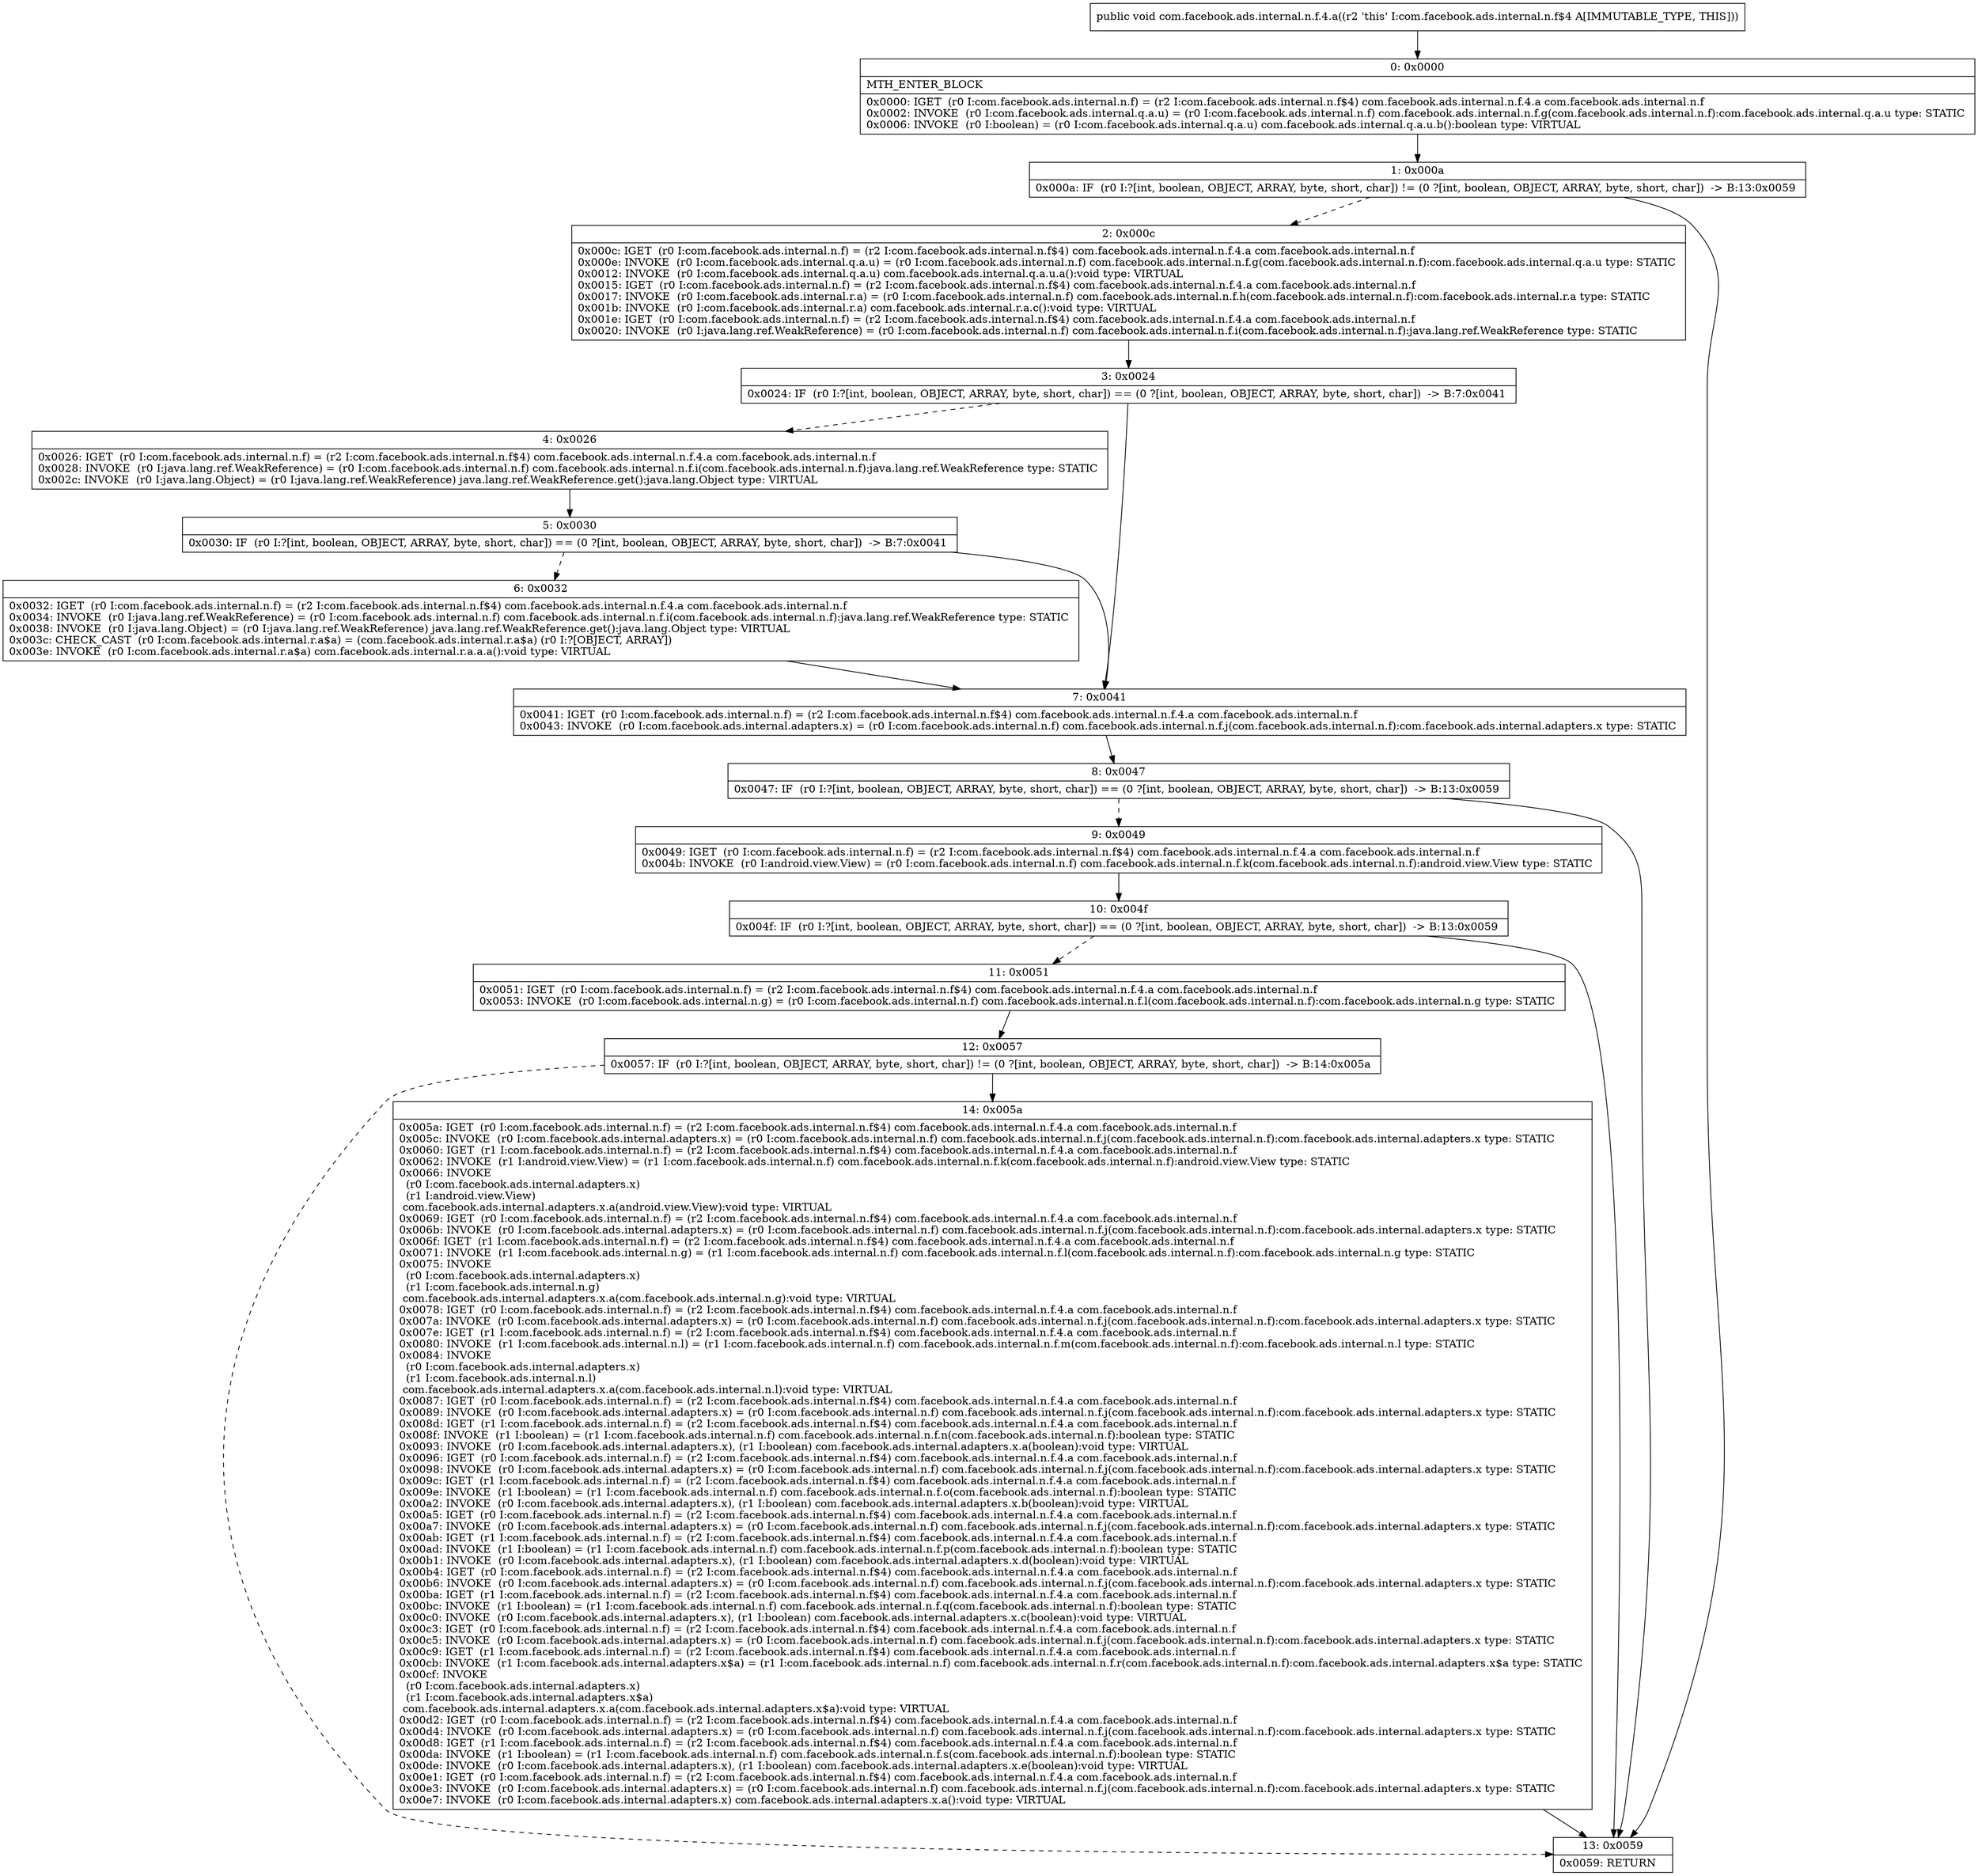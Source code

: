 digraph "CFG forcom.facebook.ads.internal.n.f.4.a()V" {
Node_0 [shape=record,label="{0\:\ 0x0000|MTH_ENTER_BLOCK\l|0x0000: IGET  (r0 I:com.facebook.ads.internal.n.f) = (r2 I:com.facebook.ads.internal.n.f$4) com.facebook.ads.internal.n.f.4.a com.facebook.ads.internal.n.f \l0x0002: INVOKE  (r0 I:com.facebook.ads.internal.q.a.u) = (r0 I:com.facebook.ads.internal.n.f) com.facebook.ads.internal.n.f.g(com.facebook.ads.internal.n.f):com.facebook.ads.internal.q.a.u type: STATIC \l0x0006: INVOKE  (r0 I:boolean) = (r0 I:com.facebook.ads.internal.q.a.u) com.facebook.ads.internal.q.a.u.b():boolean type: VIRTUAL \l}"];
Node_1 [shape=record,label="{1\:\ 0x000a|0x000a: IF  (r0 I:?[int, boolean, OBJECT, ARRAY, byte, short, char]) != (0 ?[int, boolean, OBJECT, ARRAY, byte, short, char])  \-\> B:13:0x0059 \l}"];
Node_2 [shape=record,label="{2\:\ 0x000c|0x000c: IGET  (r0 I:com.facebook.ads.internal.n.f) = (r2 I:com.facebook.ads.internal.n.f$4) com.facebook.ads.internal.n.f.4.a com.facebook.ads.internal.n.f \l0x000e: INVOKE  (r0 I:com.facebook.ads.internal.q.a.u) = (r0 I:com.facebook.ads.internal.n.f) com.facebook.ads.internal.n.f.g(com.facebook.ads.internal.n.f):com.facebook.ads.internal.q.a.u type: STATIC \l0x0012: INVOKE  (r0 I:com.facebook.ads.internal.q.a.u) com.facebook.ads.internal.q.a.u.a():void type: VIRTUAL \l0x0015: IGET  (r0 I:com.facebook.ads.internal.n.f) = (r2 I:com.facebook.ads.internal.n.f$4) com.facebook.ads.internal.n.f.4.a com.facebook.ads.internal.n.f \l0x0017: INVOKE  (r0 I:com.facebook.ads.internal.r.a) = (r0 I:com.facebook.ads.internal.n.f) com.facebook.ads.internal.n.f.h(com.facebook.ads.internal.n.f):com.facebook.ads.internal.r.a type: STATIC \l0x001b: INVOKE  (r0 I:com.facebook.ads.internal.r.a) com.facebook.ads.internal.r.a.c():void type: VIRTUAL \l0x001e: IGET  (r0 I:com.facebook.ads.internal.n.f) = (r2 I:com.facebook.ads.internal.n.f$4) com.facebook.ads.internal.n.f.4.a com.facebook.ads.internal.n.f \l0x0020: INVOKE  (r0 I:java.lang.ref.WeakReference) = (r0 I:com.facebook.ads.internal.n.f) com.facebook.ads.internal.n.f.i(com.facebook.ads.internal.n.f):java.lang.ref.WeakReference type: STATIC \l}"];
Node_3 [shape=record,label="{3\:\ 0x0024|0x0024: IF  (r0 I:?[int, boolean, OBJECT, ARRAY, byte, short, char]) == (0 ?[int, boolean, OBJECT, ARRAY, byte, short, char])  \-\> B:7:0x0041 \l}"];
Node_4 [shape=record,label="{4\:\ 0x0026|0x0026: IGET  (r0 I:com.facebook.ads.internal.n.f) = (r2 I:com.facebook.ads.internal.n.f$4) com.facebook.ads.internal.n.f.4.a com.facebook.ads.internal.n.f \l0x0028: INVOKE  (r0 I:java.lang.ref.WeakReference) = (r0 I:com.facebook.ads.internal.n.f) com.facebook.ads.internal.n.f.i(com.facebook.ads.internal.n.f):java.lang.ref.WeakReference type: STATIC \l0x002c: INVOKE  (r0 I:java.lang.Object) = (r0 I:java.lang.ref.WeakReference) java.lang.ref.WeakReference.get():java.lang.Object type: VIRTUAL \l}"];
Node_5 [shape=record,label="{5\:\ 0x0030|0x0030: IF  (r0 I:?[int, boolean, OBJECT, ARRAY, byte, short, char]) == (0 ?[int, boolean, OBJECT, ARRAY, byte, short, char])  \-\> B:7:0x0041 \l}"];
Node_6 [shape=record,label="{6\:\ 0x0032|0x0032: IGET  (r0 I:com.facebook.ads.internal.n.f) = (r2 I:com.facebook.ads.internal.n.f$4) com.facebook.ads.internal.n.f.4.a com.facebook.ads.internal.n.f \l0x0034: INVOKE  (r0 I:java.lang.ref.WeakReference) = (r0 I:com.facebook.ads.internal.n.f) com.facebook.ads.internal.n.f.i(com.facebook.ads.internal.n.f):java.lang.ref.WeakReference type: STATIC \l0x0038: INVOKE  (r0 I:java.lang.Object) = (r0 I:java.lang.ref.WeakReference) java.lang.ref.WeakReference.get():java.lang.Object type: VIRTUAL \l0x003c: CHECK_CAST  (r0 I:com.facebook.ads.internal.r.a$a) = (com.facebook.ads.internal.r.a$a) (r0 I:?[OBJECT, ARRAY]) \l0x003e: INVOKE  (r0 I:com.facebook.ads.internal.r.a$a) com.facebook.ads.internal.r.a.a.a():void type: VIRTUAL \l}"];
Node_7 [shape=record,label="{7\:\ 0x0041|0x0041: IGET  (r0 I:com.facebook.ads.internal.n.f) = (r2 I:com.facebook.ads.internal.n.f$4) com.facebook.ads.internal.n.f.4.a com.facebook.ads.internal.n.f \l0x0043: INVOKE  (r0 I:com.facebook.ads.internal.adapters.x) = (r0 I:com.facebook.ads.internal.n.f) com.facebook.ads.internal.n.f.j(com.facebook.ads.internal.n.f):com.facebook.ads.internal.adapters.x type: STATIC \l}"];
Node_8 [shape=record,label="{8\:\ 0x0047|0x0047: IF  (r0 I:?[int, boolean, OBJECT, ARRAY, byte, short, char]) == (0 ?[int, boolean, OBJECT, ARRAY, byte, short, char])  \-\> B:13:0x0059 \l}"];
Node_9 [shape=record,label="{9\:\ 0x0049|0x0049: IGET  (r0 I:com.facebook.ads.internal.n.f) = (r2 I:com.facebook.ads.internal.n.f$4) com.facebook.ads.internal.n.f.4.a com.facebook.ads.internal.n.f \l0x004b: INVOKE  (r0 I:android.view.View) = (r0 I:com.facebook.ads.internal.n.f) com.facebook.ads.internal.n.f.k(com.facebook.ads.internal.n.f):android.view.View type: STATIC \l}"];
Node_10 [shape=record,label="{10\:\ 0x004f|0x004f: IF  (r0 I:?[int, boolean, OBJECT, ARRAY, byte, short, char]) == (0 ?[int, boolean, OBJECT, ARRAY, byte, short, char])  \-\> B:13:0x0059 \l}"];
Node_11 [shape=record,label="{11\:\ 0x0051|0x0051: IGET  (r0 I:com.facebook.ads.internal.n.f) = (r2 I:com.facebook.ads.internal.n.f$4) com.facebook.ads.internal.n.f.4.a com.facebook.ads.internal.n.f \l0x0053: INVOKE  (r0 I:com.facebook.ads.internal.n.g) = (r0 I:com.facebook.ads.internal.n.f) com.facebook.ads.internal.n.f.l(com.facebook.ads.internal.n.f):com.facebook.ads.internal.n.g type: STATIC \l}"];
Node_12 [shape=record,label="{12\:\ 0x0057|0x0057: IF  (r0 I:?[int, boolean, OBJECT, ARRAY, byte, short, char]) != (0 ?[int, boolean, OBJECT, ARRAY, byte, short, char])  \-\> B:14:0x005a \l}"];
Node_13 [shape=record,label="{13\:\ 0x0059|0x0059: RETURN   \l}"];
Node_14 [shape=record,label="{14\:\ 0x005a|0x005a: IGET  (r0 I:com.facebook.ads.internal.n.f) = (r2 I:com.facebook.ads.internal.n.f$4) com.facebook.ads.internal.n.f.4.a com.facebook.ads.internal.n.f \l0x005c: INVOKE  (r0 I:com.facebook.ads.internal.adapters.x) = (r0 I:com.facebook.ads.internal.n.f) com.facebook.ads.internal.n.f.j(com.facebook.ads.internal.n.f):com.facebook.ads.internal.adapters.x type: STATIC \l0x0060: IGET  (r1 I:com.facebook.ads.internal.n.f) = (r2 I:com.facebook.ads.internal.n.f$4) com.facebook.ads.internal.n.f.4.a com.facebook.ads.internal.n.f \l0x0062: INVOKE  (r1 I:android.view.View) = (r1 I:com.facebook.ads.internal.n.f) com.facebook.ads.internal.n.f.k(com.facebook.ads.internal.n.f):android.view.View type: STATIC \l0x0066: INVOKE  \l  (r0 I:com.facebook.ads.internal.adapters.x)\l  (r1 I:android.view.View)\l com.facebook.ads.internal.adapters.x.a(android.view.View):void type: VIRTUAL \l0x0069: IGET  (r0 I:com.facebook.ads.internal.n.f) = (r2 I:com.facebook.ads.internal.n.f$4) com.facebook.ads.internal.n.f.4.a com.facebook.ads.internal.n.f \l0x006b: INVOKE  (r0 I:com.facebook.ads.internal.adapters.x) = (r0 I:com.facebook.ads.internal.n.f) com.facebook.ads.internal.n.f.j(com.facebook.ads.internal.n.f):com.facebook.ads.internal.adapters.x type: STATIC \l0x006f: IGET  (r1 I:com.facebook.ads.internal.n.f) = (r2 I:com.facebook.ads.internal.n.f$4) com.facebook.ads.internal.n.f.4.a com.facebook.ads.internal.n.f \l0x0071: INVOKE  (r1 I:com.facebook.ads.internal.n.g) = (r1 I:com.facebook.ads.internal.n.f) com.facebook.ads.internal.n.f.l(com.facebook.ads.internal.n.f):com.facebook.ads.internal.n.g type: STATIC \l0x0075: INVOKE  \l  (r0 I:com.facebook.ads.internal.adapters.x)\l  (r1 I:com.facebook.ads.internal.n.g)\l com.facebook.ads.internal.adapters.x.a(com.facebook.ads.internal.n.g):void type: VIRTUAL \l0x0078: IGET  (r0 I:com.facebook.ads.internal.n.f) = (r2 I:com.facebook.ads.internal.n.f$4) com.facebook.ads.internal.n.f.4.a com.facebook.ads.internal.n.f \l0x007a: INVOKE  (r0 I:com.facebook.ads.internal.adapters.x) = (r0 I:com.facebook.ads.internal.n.f) com.facebook.ads.internal.n.f.j(com.facebook.ads.internal.n.f):com.facebook.ads.internal.adapters.x type: STATIC \l0x007e: IGET  (r1 I:com.facebook.ads.internal.n.f) = (r2 I:com.facebook.ads.internal.n.f$4) com.facebook.ads.internal.n.f.4.a com.facebook.ads.internal.n.f \l0x0080: INVOKE  (r1 I:com.facebook.ads.internal.n.l) = (r1 I:com.facebook.ads.internal.n.f) com.facebook.ads.internal.n.f.m(com.facebook.ads.internal.n.f):com.facebook.ads.internal.n.l type: STATIC \l0x0084: INVOKE  \l  (r0 I:com.facebook.ads.internal.adapters.x)\l  (r1 I:com.facebook.ads.internal.n.l)\l com.facebook.ads.internal.adapters.x.a(com.facebook.ads.internal.n.l):void type: VIRTUAL \l0x0087: IGET  (r0 I:com.facebook.ads.internal.n.f) = (r2 I:com.facebook.ads.internal.n.f$4) com.facebook.ads.internal.n.f.4.a com.facebook.ads.internal.n.f \l0x0089: INVOKE  (r0 I:com.facebook.ads.internal.adapters.x) = (r0 I:com.facebook.ads.internal.n.f) com.facebook.ads.internal.n.f.j(com.facebook.ads.internal.n.f):com.facebook.ads.internal.adapters.x type: STATIC \l0x008d: IGET  (r1 I:com.facebook.ads.internal.n.f) = (r2 I:com.facebook.ads.internal.n.f$4) com.facebook.ads.internal.n.f.4.a com.facebook.ads.internal.n.f \l0x008f: INVOKE  (r1 I:boolean) = (r1 I:com.facebook.ads.internal.n.f) com.facebook.ads.internal.n.f.n(com.facebook.ads.internal.n.f):boolean type: STATIC \l0x0093: INVOKE  (r0 I:com.facebook.ads.internal.adapters.x), (r1 I:boolean) com.facebook.ads.internal.adapters.x.a(boolean):void type: VIRTUAL \l0x0096: IGET  (r0 I:com.facebook.ads.internal.n.f) = (r2 I:com.facebook.ads.internal.n.f$4) com.facebook.ads.internal.n.f.4.a com.facebook.ads.internal.n.f \l0x0098: INVOKE  (r0 I:com.facebook.ads.internal.adapters.x) = (r0 I:com.facebook.ads.internal.n.f) com.facebook.ads.internal.n.f.j(com.facebook.ads.internal.n.f):com.facebook.ads.internal.adapters.x type: STATIC \l0x009c: IGET  (r1 I:com.facebook.ads.internal.n.f) = (r2 I:com.facebook.ads.internal.n.f$4) com.facebook.ads.internal.n.f.4.a com.facebook.ads.internal.n.f \l0x009e: INVOKE  (r1 I:boolean) = (r1 I:com.facebook.ads.internal.n.f) com.facebook.ads.internal.n.f.o(com.facebook.ads.internal.n.f):boolean type: STATIC \l0x00a2: INVOKE  (r0 I:com.facebook.ads.internal.adapters.x), (r1 I:boolean) com.facebook.ads.internal.adapters.x.b(boolean):void type: VIRTUAL \l0x00a5: IGET  (r0 I:com.facebook.ads.internal.n.f) = (r2 I:com.facebook.ads.internal.n.f$4) com.facebook.ads.internal.n.f.4.a com.facebook.ads.internal.n.f \l0x00a7: INVOKE  (r0 I:com.facebook.ads.internal.adapters.x) = (r0 I:com.facebook.ads.internal.n.f) com.facebook.ads.internal.n.f.j(com.facebook.ads.internal.n.f):com.facebook.ads.internal.adapters.x type: STATIC \l0x00ab: IGET  (r1 I:com.facebook.ads.internal.n.f) = (r2 I:com.facebook.ads.internal.n.f$4) com.facebook.ads.internal.n.f.4.a com.facebook.ads.internal.n.f \l0x00ad: INVOKE  (r1 I:boolean) = (r1 I:com.facebook.ads.internal.n.f) com.facebook.ads.internal.n.f.p(com.facebook.ads.internal.n.f):boolean type: STATIC \l0x00b1: INVOKE  (r0 I:com.facebook.ads.internal.adapters.x), (r1 I:boolean) com.facebook.ads.internal.adapters.x.d(boolean):void type: VIRTUAL \l0x00b4: IGET  (r0 I:com.facebook.ads.internal.n.f) = (r2 I:com.facebook.ads.internal.n.f$4) com.facebook.ads.internal.n.f.4.a com.facebook.ads.internal.n.f \l0x00b6: INVOKE  (r0 I:com.facebook.ads.internal.adapters.x) = (r0 I:com.facebook.ads.internal.n.f) com.facebook.ads.internal.n.f.j(com.facebook.ads.internal.n.f):com.facebook.ads.internal.adapters.x type: STATIC \l0x00ba: IGET  (r1 I:com.facebook.ads.internal.n.f) = (r2 I:com.facebook.ads.internal.n.f$4) com.facebook.ads.internal.n.f.4.a com.facebook.ads.internal.n.f \l0x00bc: INVOKE  (r1 I:boolean) = (r1 I:com.facebook.ads.internal.n.f) com.facebook.ads.internal.n.f.q(com.facebook.ads.internal.n.f):boolean type: STATIC \l0x00c0: INVOKE  (r0 I:com.facebook.ads.internal.adapters.x), (r1 I:boolean) com.facebook.ads.internal.adapters.x.c(boolean):void type: VIRTUAL \l0x00c3: IGET  (r0 I:com.facebook.ads.internal.n.f) = (r2 I:com.facebook.ads.internal.n.f$4) com.facebook.ads.internal.n.f.4.a com.facebook.ads.internal.n.f \l0x00c5: INVOKE  (r0 I:com.facebook.ads.internal.adapters.x) = (r0 I:com.facebook.ads.internal.n.f) com.facebook.ads.internal.n.f.j(com.facebook.ads.internal.n.f):com.facebook.ads.internal.adapters.x type: STATIC \l0x00c9: IGET  (r1 I:com.facebook.ads.internal.n.f) = (r2 I:com.facebook.ads.internal.n.f$4) com.facebook.ads.internal.n.f.4.a com.facebook.ads.internal.n.f \l0x00cb: INVOKE  (r1 I:com.facebook.ads.internal.adapters.x$a) = (r1 I:com.facebook.ads.internal.n.f) com.facebook.ads.internal.n.f.r(com.facebook.ads.internal.n.f):com.facebook.ads.internal.adapters.x$a type: STATIC \l0x00cf: INVOKE  \l  (r0 I:com.facebook.ads.internal.adapters.x)\l  (r1 I:com.facebook.ads.internal.adapters.x$a)\l com.facebook.ads.internal.adapters.x.a(com.facebook.ads.internal.adapters.x$a):void type: VIRTUAL \l0x00d2: IGET  (r0 I:com.facebook.ads.internal.n.f) = (r2 I:com.facebook.ads.internal.n.f$4) com.facebook.ads.internal.n.f.4.a com.facebook.ads.internal.n.f \l0x00d4: INVOKE  (r0 I:com.facebook.ads.internal.adapters.x) = (r0 I:com.facebook.ads.internal.n.f) com.facebook.ads.internal.n.f.j(com.facebook.ads.internal.n.f):com.facebook.ads.internal.adapters.x type: STATIC \l0x00d8: IGET  (r1 I:com.facebook.ads.internal.n.f) = (r2 I:com.facebook.ads.internal.n.f$4) com.facebook.ads.internal.n.f.4.a com.facebook.ads.internal.n.f \l0x00da: INVOKE  (r1 I:boolean) = (r1 I:com.facebook.ads.internal.n.f) com.facebook.ads.internal.n.f.s(com.facebook.ads.internal.n.f):boolean type: STATIC \l0x00de: INVOKE  (r0 I:com.facebook.ads.internal.adapters.x), (r1 I:boolean) com.facebook.ads.internal.adapters.x.e(boolean):void type: VIRTUAL \l0x00e1: IGET  (r0 I:com.facebook.ads.internal.n.f) = (r2 I:com.facebook.ads.internal.n.f$4) com.facebook.ads.internal.n.f.4.a com.facebook.ads.internal.n.f \l0x00e3: INVOKE  (r0 I:com.facebook.ads.internal.adapters.x) = (r0 I:com.facebook.ads.internal.n.f) com.facebook.ads.internal.n.f.j(com.facebook.ads.internal.n.f):com.facebook.ads.internal.adapters.x type: STATIC \l0x00e7: INVOKE  (r0 I:com.facebook.ads.internal.adapters.x) com.facebook.ads.internal.adapters.x.a():void type: VIRTUAL \l}"];
MethodNode[shape=record,label="{public void com.facebook.ads.internal.n.f.4.a((r2 'this' I:com.facebook.ads.internal.n.f$4 A[IMMUTABLE_TYPE, THIS])) }"];
MethodNode -> Node_0;
Node_0 -> Node_1;
Node_1 -> Node_2[style=dashed];
Node_1 -> Node_13;
Node_2 -> Node_3;
Node_3 -> Node_4[style=dashed];
Node_3 -> Node_7;
Node_4 -> Node_5;
Node_5 -> Node_6[style=dashed];
Node_5 -> Node_7;
Node_6 -> Node_7;
Node_7 -> Node_8;
Node_8 -> Node_9[style=dashed];
Node_8 -> Node_13;
Node_9 -> Node_10;
Node_10 -> Node_11[style=dashed];
Node_10 -> Node_13;
Node_11 -> Node_12;
Node_12 -> Node_13[style=dashed];
Node_12 -> Node_14;
Node_14 -> Node_13;
}

